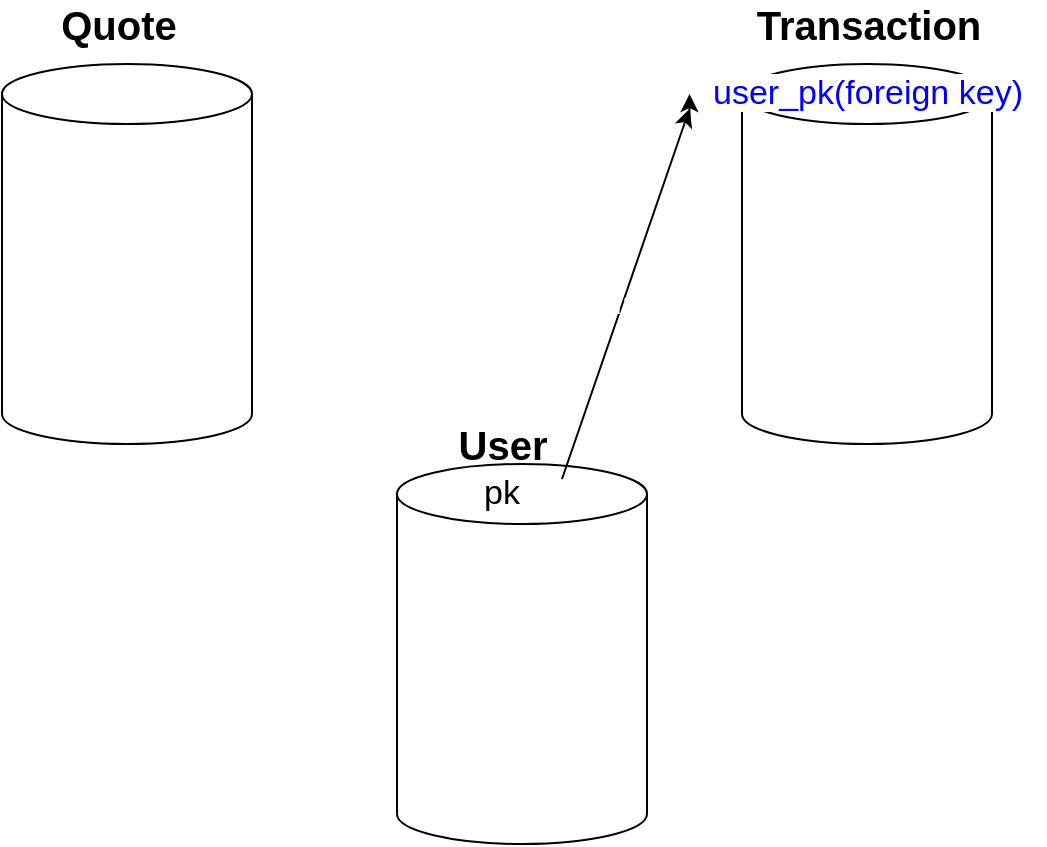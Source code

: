 <mxfile>
    <diagram id="J-RjJiYKRVQ9ZbDBT-PF" name="design">
        <mxGraphModel dx="647" dy="478" grid="1" gridSize="10" guides="1" tooltips="1" connect="1" arrows="1" fold="1" page="1" pageScale="1" pageWidth="850" pageHeight="1100" math="0" shadow="0">
            <root>
                <mxCell id="0"/>
                <mxCell id="1" parent="0"/>
                <mxCell id="2" value="" style="shape=cylinder3;whiteSpace=wrap;html=1;boundedLbl=1;backgroundOutline=1;size=15;" vertex="1" parent="1">
                    <mxGeometry x="247.5" y="270" width="125" height="190" as="geometry"/>
                </mxCell>
                <mxCell id="3" value="&lt;b&gt;&lt;font style=&quot;font-size: 20px&quot;&gt;Quote&lt;/font&gt;&lt;/b&gt;" style="text;html=1;align=center;verticalAlign=middle;resizable=0;points=[];autosize=1;strokeColor=none;fillColor=none;" vertex="1" parent="1">
                    <mxGeometry x="72.5" y="40" width="70" height="20" as="geometry"/>
                </mxCell>
                <mxCell id="4" value="" style="shape=cylinder3;whiteSpace=wrap;html=1;boundedLbl=1;backgroundOutline=1;size=15;" vertex="1" parent="1">
                    <mxGeometry x="420" y="70" width="125" height="190" as="geometry"/>
                </mxCell>
                <mxCell id="5" value="&lt;b&gt;&lt;font style=&quot;font-size: 20px&quot;&gt;Transaction&lt;/font&gt;&lt;/b&gt;" style="text;html=1;align=center;verticalAlign=middle;resizable=0;points=[];autosize=1;strokeColor=none;fillColor=none;" vertex="1" parent="1">
                    <mxGeometry x="417.5" y="40" width="130" height="20" as="geometry"/>
                </mxCell>
                <mxCell id="6" value="" style="shape=cylinder3;whiteSpace=wrap;html=1;boundedLbl=1;backgroundOutline=1;size=15;" vertex="1" parent="1">
                    <mxGeometry x="50" y="70" width="125" height="190" as="geometry"/>
                </mxCell>
                <mxCell id="7" value="&lt;b&gt;&lt;font style=&quot;font-size: 20px&quot;&gt;User&lt;/font&gt;&lt;/b&gt;" style="text;html=1;align=center;verticalAlign=middle;resizable=0;points=[];autosize=1;strokeColor=none;fillColor=none;" vertex="1" parent="1">
                    <mxGeometry x="270" y="250" width="60" height="20" as="geometry"/>
                </mxCell>
                <mxCell id="8" value="pk" style="text;html=1;strokeColor=none;fillColor=none;align=center;verticalAlign=middle;whiteSpace=wrap;rounded=0;fontSize=17;" vertex="1" parent="1">
                    <mxGeometry x="270" y="270" width="60" height="30" as="geometry"/>
                </mxCell>
                <mxCell id="9" value="&lt;font color=&quot;#0000ff&quot; style=&quot;background-color: rgb(255 , 255 , 255)&quot;&gt;user_pk(foreign key)&lt;/font&gt;" style="text;html=1;strokeColor=none;fillColor=none;align=center;verticalAlign=middle;whiteSpace=wrap;rounded=0;fontSize=17;" vertex="1" parent="1">
                    <mxGeometry x="393.75" y="70" width="177.5" height="30" as="geometry"/>
                </mxCell>
                <mxCell id="10" value="" style="endArrow=classic;html=1;fontSize=17;fontColor=#0000FF;exitX=1;exitY=0.25;exitDx=0;exitDy=0;entryX=0;entryY=0.75;entryDx=0;entryDy=0;" edge="1" parent="1" source="8" target="9">
                    <mxGeometry width="50" height="50" relative="1" as="geometry">
                        <mxPoint x="310" y="240" as="sourcePoint"/>
                        <mxPoint x="360" y="190" as="targetPoint"/>
                    </mxGeometry>
                </mxCell>
                <mxCell id="11" style="edgeStyle=none;html=1;exitX=0;exitY=1;exitDx=0;exitDy=0;entryX=0;entryY=0.5;entryDx=0;entryDy=0;fontSize=17;fontColor=#0000FF;" edge="1" parent="1" source="9" target="9">
                    <mxGeometry relative="1" as="geometry"/>
                </mxCell>
                <mxCell id="12" value="&lt;font color=&quot;#ffffff&quot;&gt;one to many&lt;/font&gt;" style="text;html=1;align=center;verticalAlign=middle;resizable=0;points=[];autosize=1;strokeColor=none;fillColor=none;fontSize=17;fontColor=#0000FF;" vertex="1" parent="1">
                    <mxGeometry x="285" y="175" width="110" height="30" as="geometry"/>
                </mxCell>
            </root>
        </mxGraphModel>
    </diagram>
</mxfile>